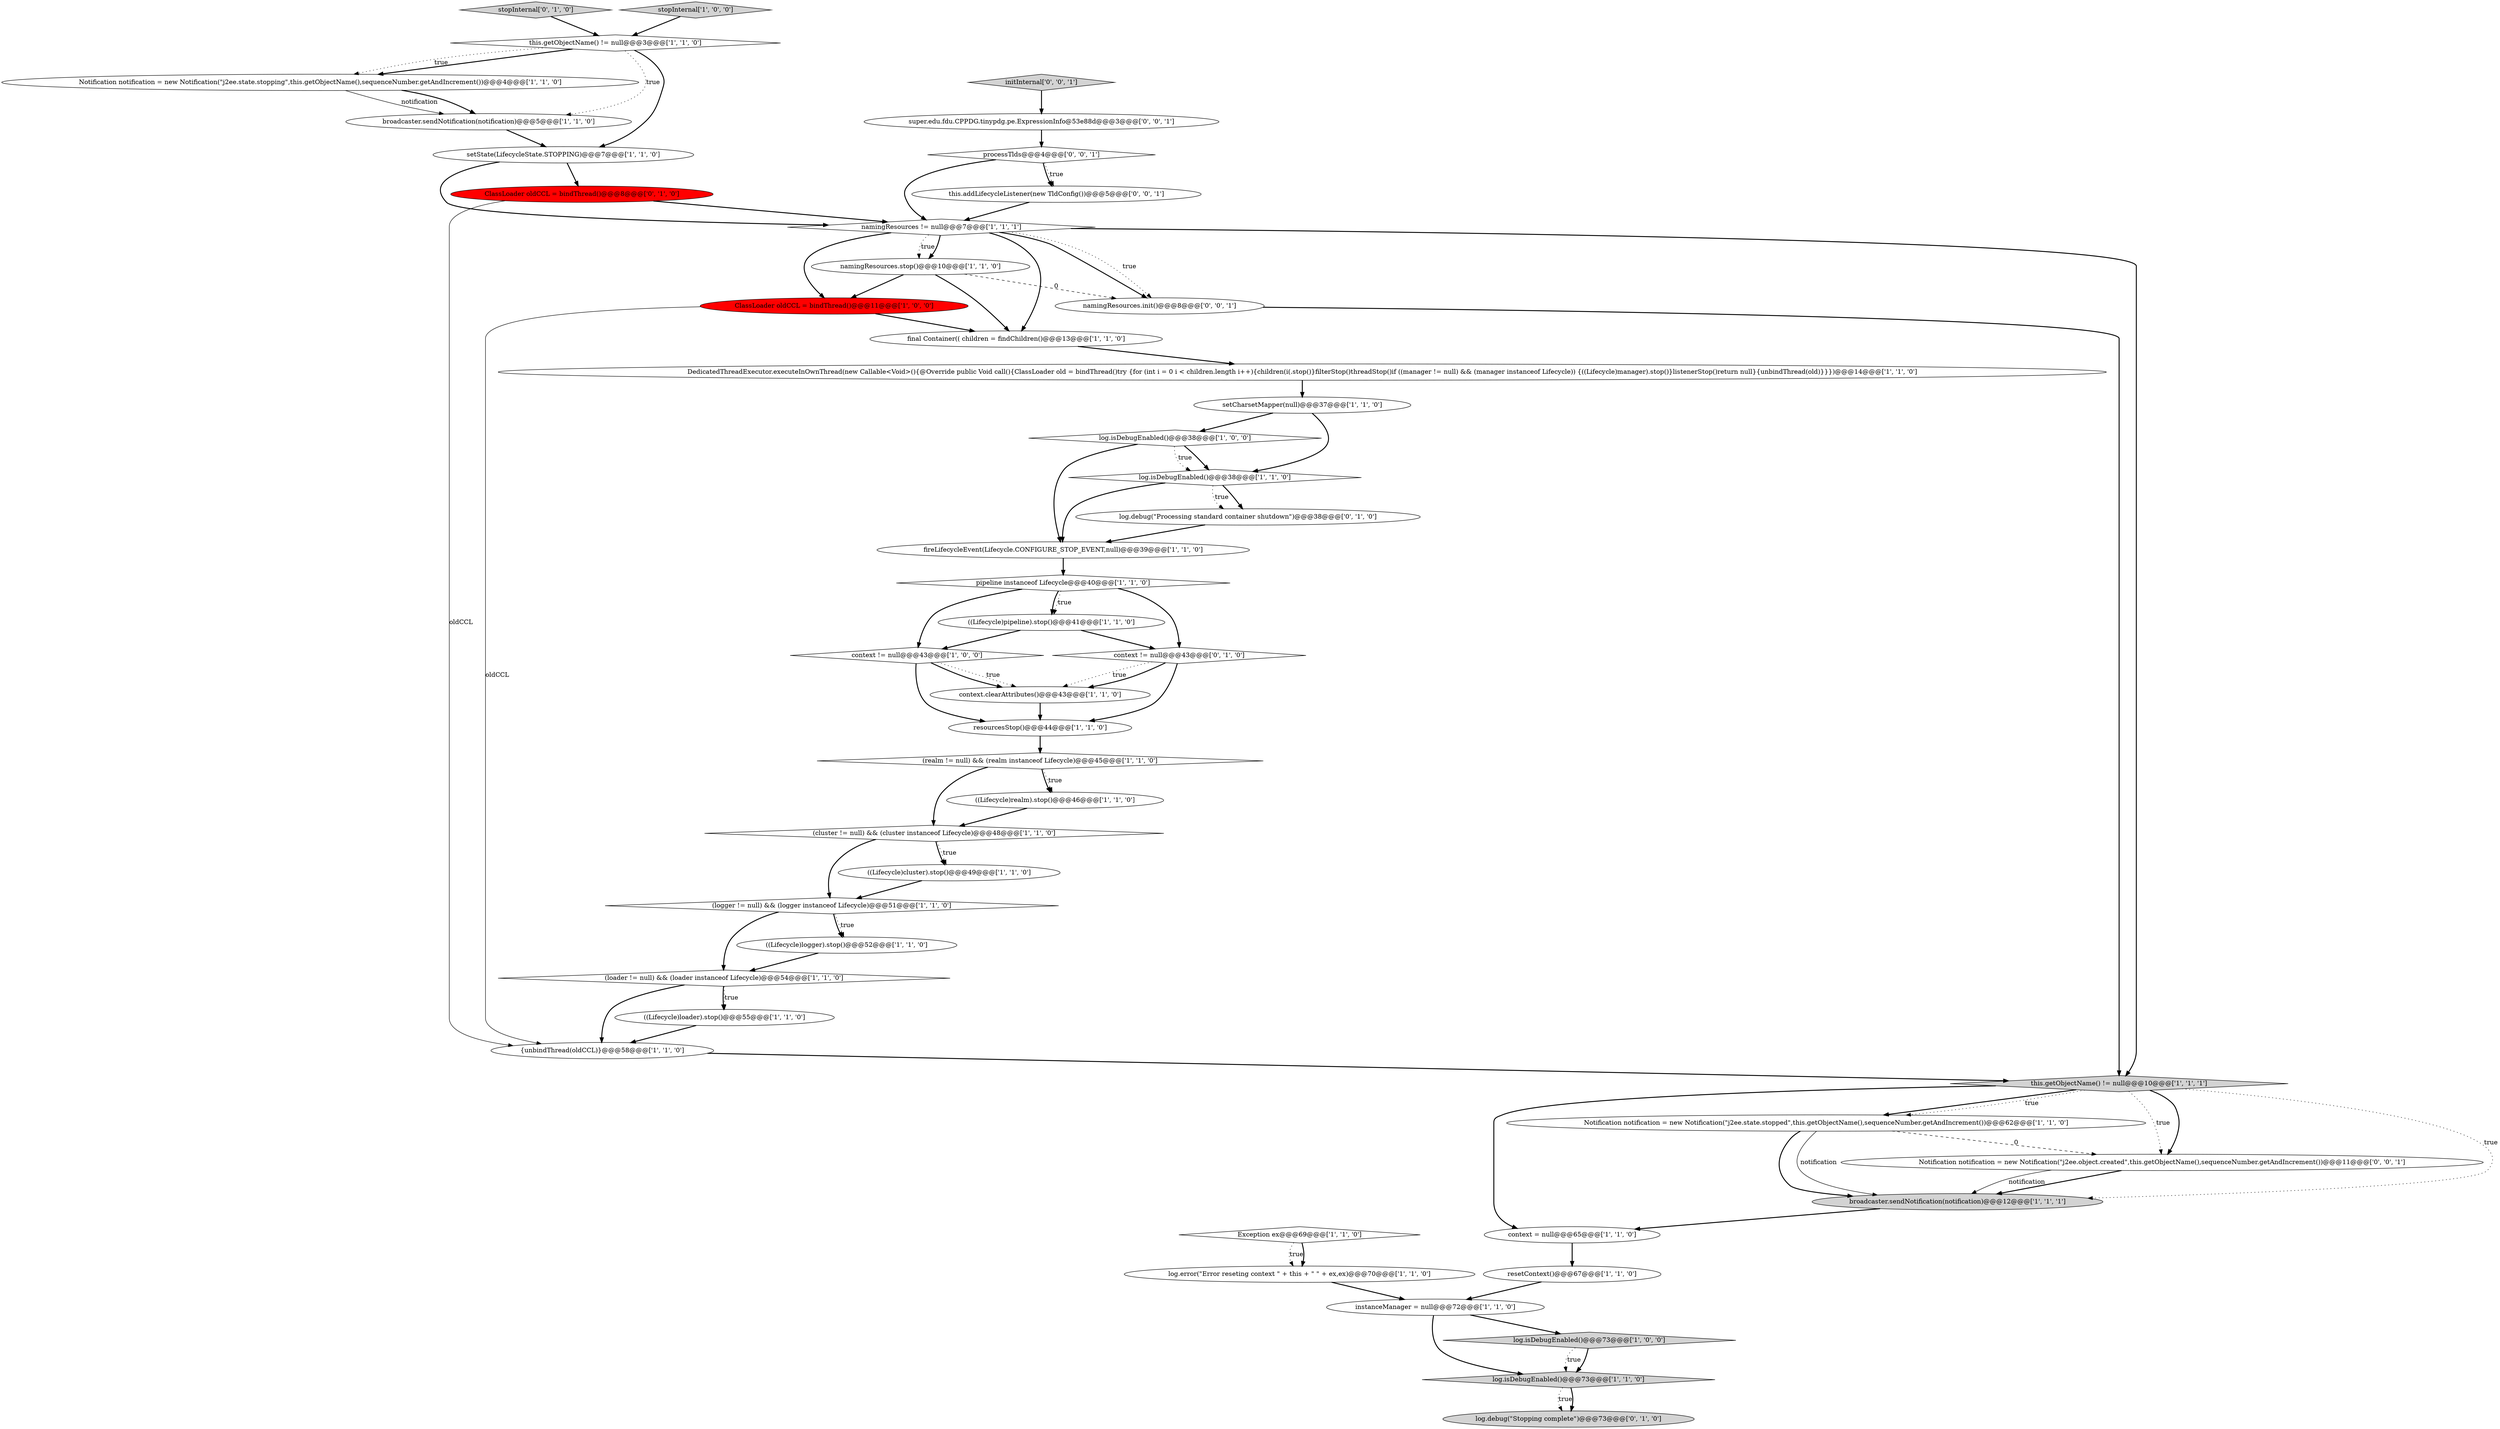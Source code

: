 digraph {
37 [style = filled, label = "instanceManager = null@@@72@@@['1', '1', '0']", fillcolor = white, shape = ellipse image = "AAA0AAABBB1BBB"];
46 [style = filled, label = "Notification notification = new Notification(\"j2ee.object.created\",this.getObjectName(),sequenceNumber.getAndIncrement())@@@11@@@['0', '0', '1']", fillcolor = white, shape = ellipse image = "AAA0AAABBB3BBB"];
47 [style = filled, label = "namingResources.init()@@@8@@@['0', '0', '1']", fillcolor = white, shape = ellipse image = "AAA0AAABBB3BBB"];
20 [style = filled, label = "log.isDebugEnabled()@@@73@@@['1', '1', '0']", fillcolor = lightgray, shape = diamond image = "AAA0AAABBB1BBB"];
23 [style = filled, label = "setState(LifecycleState.STOPPING)@@@7@@@['1', '1', '0']", fillcolor = white, shape = ellipse image = "AAA0AAABBB1BBB"];
30 [style = filled, label = "resourcesStop()@@@44@@@['1', '1', '0']", fillcolor = white, shape = ellipse image = "AAA0AAABBB1BBB"];
1 [style = filled, label = "context = null@@@65@@@['1', '1', '0']", fillcolor = white, shape = ellipse image = "AAA0AAABBB1BBB"];
26 [style = filled, label = "setCharsetMapper(null)@@@37@@@['1', '1', '0']", fillcolor = white, shape = ellipse image = "AAA0AAABBB1BBB"];
45 [style = filled, label = "super.edu.fdu.CPPDG.tinypdg.pe.ExpressionInfo@53e88d@@@3@@@['0', '0', '1']", fillcolor = white, shape = ellipse image = "AAA0AAABBB3BBB"];
29 [style = filled, label = "Notification notification = new Notification(\"j2ee.state.stopping\",this.getObjectName(),sequenceNumber.getAndIncrement())@@@4@@@['1', '1', '0']", fillcolor = white, shape = ellipse image = "AAA0AAABBB1BBB"];
24 [style = filled, label = "((Lifecycle)pipeline).stop()@@@41@@@['1', '1', '0']", fillcolor = white, shape = ellipse image = "AAA0AAABBB1BBB"];
0 [style = filled, label = "(realm != null) && (realm instanceof Lifecycle)@@@45@@@['1', '1', '0']", fillcolor = white, shape = diamond image = "AAA0AAABBB1BBB"];
28 [style = filled, label = "fireLifecycleEvent(Lifecycle.CONFIGURE_STOP_EVENT,null)@@@39@@@['1', '1', '0']", fillcolor = white, shape = ellipse image = "AAA0AAABBB1BBB"];
41 [style = filled, label = "stopInternal['0', '1', '0']", fillcolor = lightgray, shape = diamond image = "AAA0AAABBB2BBB"];
3 [style = filled, label = "log.isDebugEnabled()@@@73@@@['1', '0', '0']", fillcolor = lightgray, shape = diamond image = "AAA0AAABBB1BBB"];
36 [style = filled, label = "Notification notification = new Notification(\"j2ee.state.stopped\",this.getObjectName(),sequenceNumber.getAndIncrement())@@@62@@@['1', '1', '0']", fillcolor = white, shape = ellipse image = "AAA0AAABBB1BBB"];
15 [style = filled, label = "DedicatedThreadExecutor.executeInOwnThread(new Callable<Void>(){@Override public Void call(){ClassLoader old = bindThread()try {for (int i = 0 i < children.length i++){children(i(.stop()}filterStop()threadStop()if ((manager != null) && (manager instanceof Lifecycle)) {((Lifecycle)manager).stop()}listenerStop()return null}{unbindThread(old)}}})@@@14@@@['1', '1', '0']", fillcolor = white, shape = ellipse image = "AAA0AAABBB1BBB"];
32 [style = filled, label = "(logger != null) && (logger instanceof Lifecycle)@@@51@@@['1', '1', '0']", fillcolor = white, shape = diamond image = "AAA0AAABBB1BBB"];
12 [style = filled, label = "broadcaster.sendNotification(notification)@@@12@@@['1', '1', '1']", fillcolor = lightgray, shape = ellipse image = "AAA0AAABBB1BBB"];
22 [style = filled, label = "((Lifecycle)loader).stop()@@@55@@@['1', '1', '0']", fillcolor = white, shape = ellipse image = "AAA0AAABBB1BBB"];
5 [style = filled, label = "final Container(( children = findChildren()@@@13@@@['1', '1', '0']", fillcolor = white, shape = ellipse image = "AAA0AAABBB1BBB"];
17 [style = filled, label = "log.isDebugEnabled()@@@38@@@['1', '1', '0']", fillcolor = white, shape = diamond image = "AAA0AAABBB1BBB"];
19 [style = filled, label = "((Lifecycle)cluster).stop()@@@49@@@['1', '1', '0']", fillcolor = white, shape = ellipse image = "AAA0AAABBB1BBB"];
39 [style = filled, label = "ClassLoader oldCCL = bindThread()@@@8@@@['0', '1', '0']", fillcolor = red, shape = ellipse image = "AAA1AAABBB2BBB"];
7 [style = filled, label = "log.error(\"Error reseting context \" + this + \" \" + ex,ex)@@@70@@@['1', '1', '0']", fillcolor = white, shape = ellipse image = "AAA0AAABBB1BBB"];
43 [style = filled, label = "initInternal['0', '0', '1']", fillcolor = lightgray, shape = diamond image = "AAA0AAABBB3BBB"];
13 [style = filled, label = "namingResources != null@@@7@@@['1', '1', '1']", fillcolor = white, shape = diamond image = "AAA0AAABBB1BBB"];
33 [style = filled, label = "(loader != null) && (loader instanceof Lifecycle)@@@54@@@['1', '1', '0']", fillcolor = white, shape = diamond image = "AAA0AAABBB1BBB"];
48 [style = filled, label = "processTlds@@@4@@@['0', '0', '1']", fillcolor = white, shape = diamond image = "AAA0AAABBB3BBB"];
25 [style = filled, label = "this.getObjectName() != null@@@3@@@['1', '1', '0']", fillcolor = white, shape = diamond image = "AAA0AAABBB1BBB"];
31 [style = filled, label = "((Lifecycle)realm).stop()@@@46@@@['1', '1', '0']", fillcolor = white, shape = ellipse image = "AAA0AAABBB1BBB"];
35 [style = filled, label = "namingResources.stop()@@@10@@@['1', '1', '0']", fillcolor = white, shape = ellipse image = "AAA0AAABBB1BBB"];
2 [style = filled, label = "{unbindThread(oldCCL)}@@@58@@@['1', '1', '0']", fillcolor = white, shape = ellipse image = "AAA0AAABBB1BBB"];
9 [style = filled, label = "log.isDebugEnabled()@@@38@@@['1', '0', '0']", fillcolor = white, shape = diamond image = "AAA0AAABBB1BBB"];
11 [style = filled, label = "this.getObjectName() != null@@@10@@@['1', '1', '1']", fillcolor = lightgray, shape = diamond image = "AAA0AAABBB1BBB"];
42 [style = filled, label = "log.debug(\"Processing standard container shutdown\")@@@38@@@['0', '1', '0']", fillcolor = white, shape = ellipse image = "AAA0AAABBB2BBB"];
18 [style = filled, label = "(cluster != null) && (cluster instanceof Lifecycle)@@@48@@@['1', '1', '0']", fillcolor = white, shape = diamond image = "AAA0AAABBB1BBB"];
34 [style = filled, label = "context.clearAttributes()@@@43@@@['1', '1', '0']", fillcolor = white, shape = ellipse image = "AAA0AAABBB1BBB"];
4 [style = filled, label = "Exception ex@@@69@@@['1', '1', '0']", fillcolor = white, shape = diamond image = "AAA0AAABBB1BBB"];
8 [style = filled, label = "ClassLoader oldCCL = bindThread()@@@11@@@['1', '0', '0']", fillcolor = red, shape = ellipse image = "AAA1AAABBB1BBB"];
27 [style = filled, label = "resetContext()@@@67@@@['1', '1', '0']", fillcolor = white, shape = ellipse image = "AAA0AAABBB1BBB"];
10 [style = filled, label = "stopInternal['1', '0', '0']", fillcolor = lightgray, shape = diamond image = "AAA0AAABBB1BBB"];
21 [style = filled, label = "pipeline instanceof Lifecycle@@@40@@@['1', '1', '0']", fillcolor = white, shape = diamond image = "AAA0AAABBB1BBB"];
40 [style = filled, label = "log.debug(\"Stopping complete\")@@@73@@@['0', '1', '0']", fillcolor = lightgray, shape = ellipse image = "AAA0AAABBB2BBB"];
44 [style = filled, label = "this.addLifecycleListener(new TldConfig())@@@5@@@['0', '0', '1']", fillcolor = white, shape = ellipse image = "AAA0AAABBB3BBB"];
16 [style = filled, label = "context != null@@@43@@@['1', '0', '0']", fillcolor = white, shape = diamond image = "AAA0AAABBB1BBB"];
6 [style = filled, label = "broadcaster.sendNotification(notification)@@@5@@@['1', '1', '0']", fillcolor = white, shape = ellipse image = "AAA0AAABBB1BBB"];
38 [style = filled, label = "context != null@@@43@@@['0', '1', '0']", fillcolor = white, shape = diamond image = "AAA0AAABBB2BBB"];
14 [style = filled, label = "((Lifecycle)logger).stop()@@@52@@@['1', '1', '0']", fillcolor = white, shape = ellipse image = "AAA0AAABBB1BBB"];
13->47 [style = bold, label=""];
16->34 [style = dotted, label="true"];
38->34 [style = dotted, label="true"];
8->2 [style = solid, label="oldCCL"];
11->12 [style = dotted, label="true"];
48->44 [style = dotted, label="true"];
1->27 [style = bold, label=""];
4->7 [style = dotted, label="true"];
5->15 [style = bold, label=""];
26->9 [style = bold, label=""];
21->24 [style = bold, label=""];
36->12 [style = bold, label=""];
25->29 [style = bold, label=""];
25->29 [style = dotted, label="true"];
11->46 [style = bold, label=""];
45->48 [style = bold, label=""];
20->40 [style = dotted, label="true"];
11->36 [style = bold, label=""];
47->11 [style = bold, label=""];
13->35 [style = dotted, label="true"];
37->3 [style = bold, label=""];
0->31 [style = dotted, label="true"];
21->38 [style = bold, label=""];
29->6 [style = bold, label=""];
28->21 [style = bold, label=""];
38->30 [style = bold, label=""];
21->24 [style = dotted, label="true"];
23->13 [style = bold, label=""];
35->8 [style = bold, label=""];
18->32 [style = bold, label=""];
21->16 [style = bold, label=""];
29->6 [style = solid, label="notification"];
11->36 [style = dotted, label="true"];
11->46 [style = dotted, label="true"];
26->17 [style = bold, label=""];
18->19 [style = bold, label=""];
7->37 [style = bold, label=""];
16->34 [style = bold, label=""];
9->17 [style = bold, label=""];
24->38 [style = bold, label=""];
48->44 [style = bold, label=""];
17->42 [style = bold, label=""];
12->1 [style = bold, label=""];
13->11 [style = bold, label=""];
43->45 [style = bold, label=""];
35->5 [style = bold, label=""];
36->46 [style = dashed, label="0"];
36->12 [style = solid, label="notification"];
10->25 [style = bold, label=""];
25->6 [style = dotted, label="true"];
13->5 [style = bold, label=""];
48->13 [style = bold, label=""];
0->31 [style = bold, label=""];
22->2 [style = bold, label=""];
39->13 [style = bold, label=""];
6->23 [style = bold, label=""];
18->19 [style = dotted, label="true"];
32->14 [style = bold, label=""];
32->14 [style = dotted, label="true"];
32->33 [style = bold, label=""];
4->7 [style = bold, label=""];
9->28 [style = bold, label=""];
27->37 [style = bold, label=""];
19->32 [style = bold, label=""];
17->42 [style = dotted, label="true"];
16->30 [style = bold, label=""];
38->34 [style = bold, label=""];
23->39 [style = bold, label=""];
0->18 [style = bold, label=""];
30->0 [style = bold, label=""];
42->28 [style = bold, label=""];
2->11 [style = bold, label=""];
33->2 [style = bold, label=""];
33->22 [style = bold, label=""];
46->12 [style = bold, label=""];
11->1 [style = bold, label=""];
25->23 [style = bold, label=""];
35->47 [style = dashed, label="0"];
9->17 [style = dotted, label="true"];
37->20 [style = bold, label=""];
31->18 [style = bold, label=""];
34->30 [style = bold, label=""];
14->33 [style = bold, label=""];
15->26 [style = bold, label=""];
46->12 [style = solid, label="notification"];
24->16 [style = bold, label=""];
17->28 [style = bold, label=""];
3->20 [style = bold, label=""];
20->40 [style = bold, label=""];
8->5 [style = bold, label=""];
39->2 [style = solid, label="oldCCL"];
44->13 [style = bold, label=""];
41->25 [style = bold, label=""];
13->47 [style = dotted, label="true"];
13->8 [style = bold, label=""];
33->22 [style = dotted, label="true"];
13->35 [style = bold, label=""];
3->20 [style = dotted, label="true"];
}
